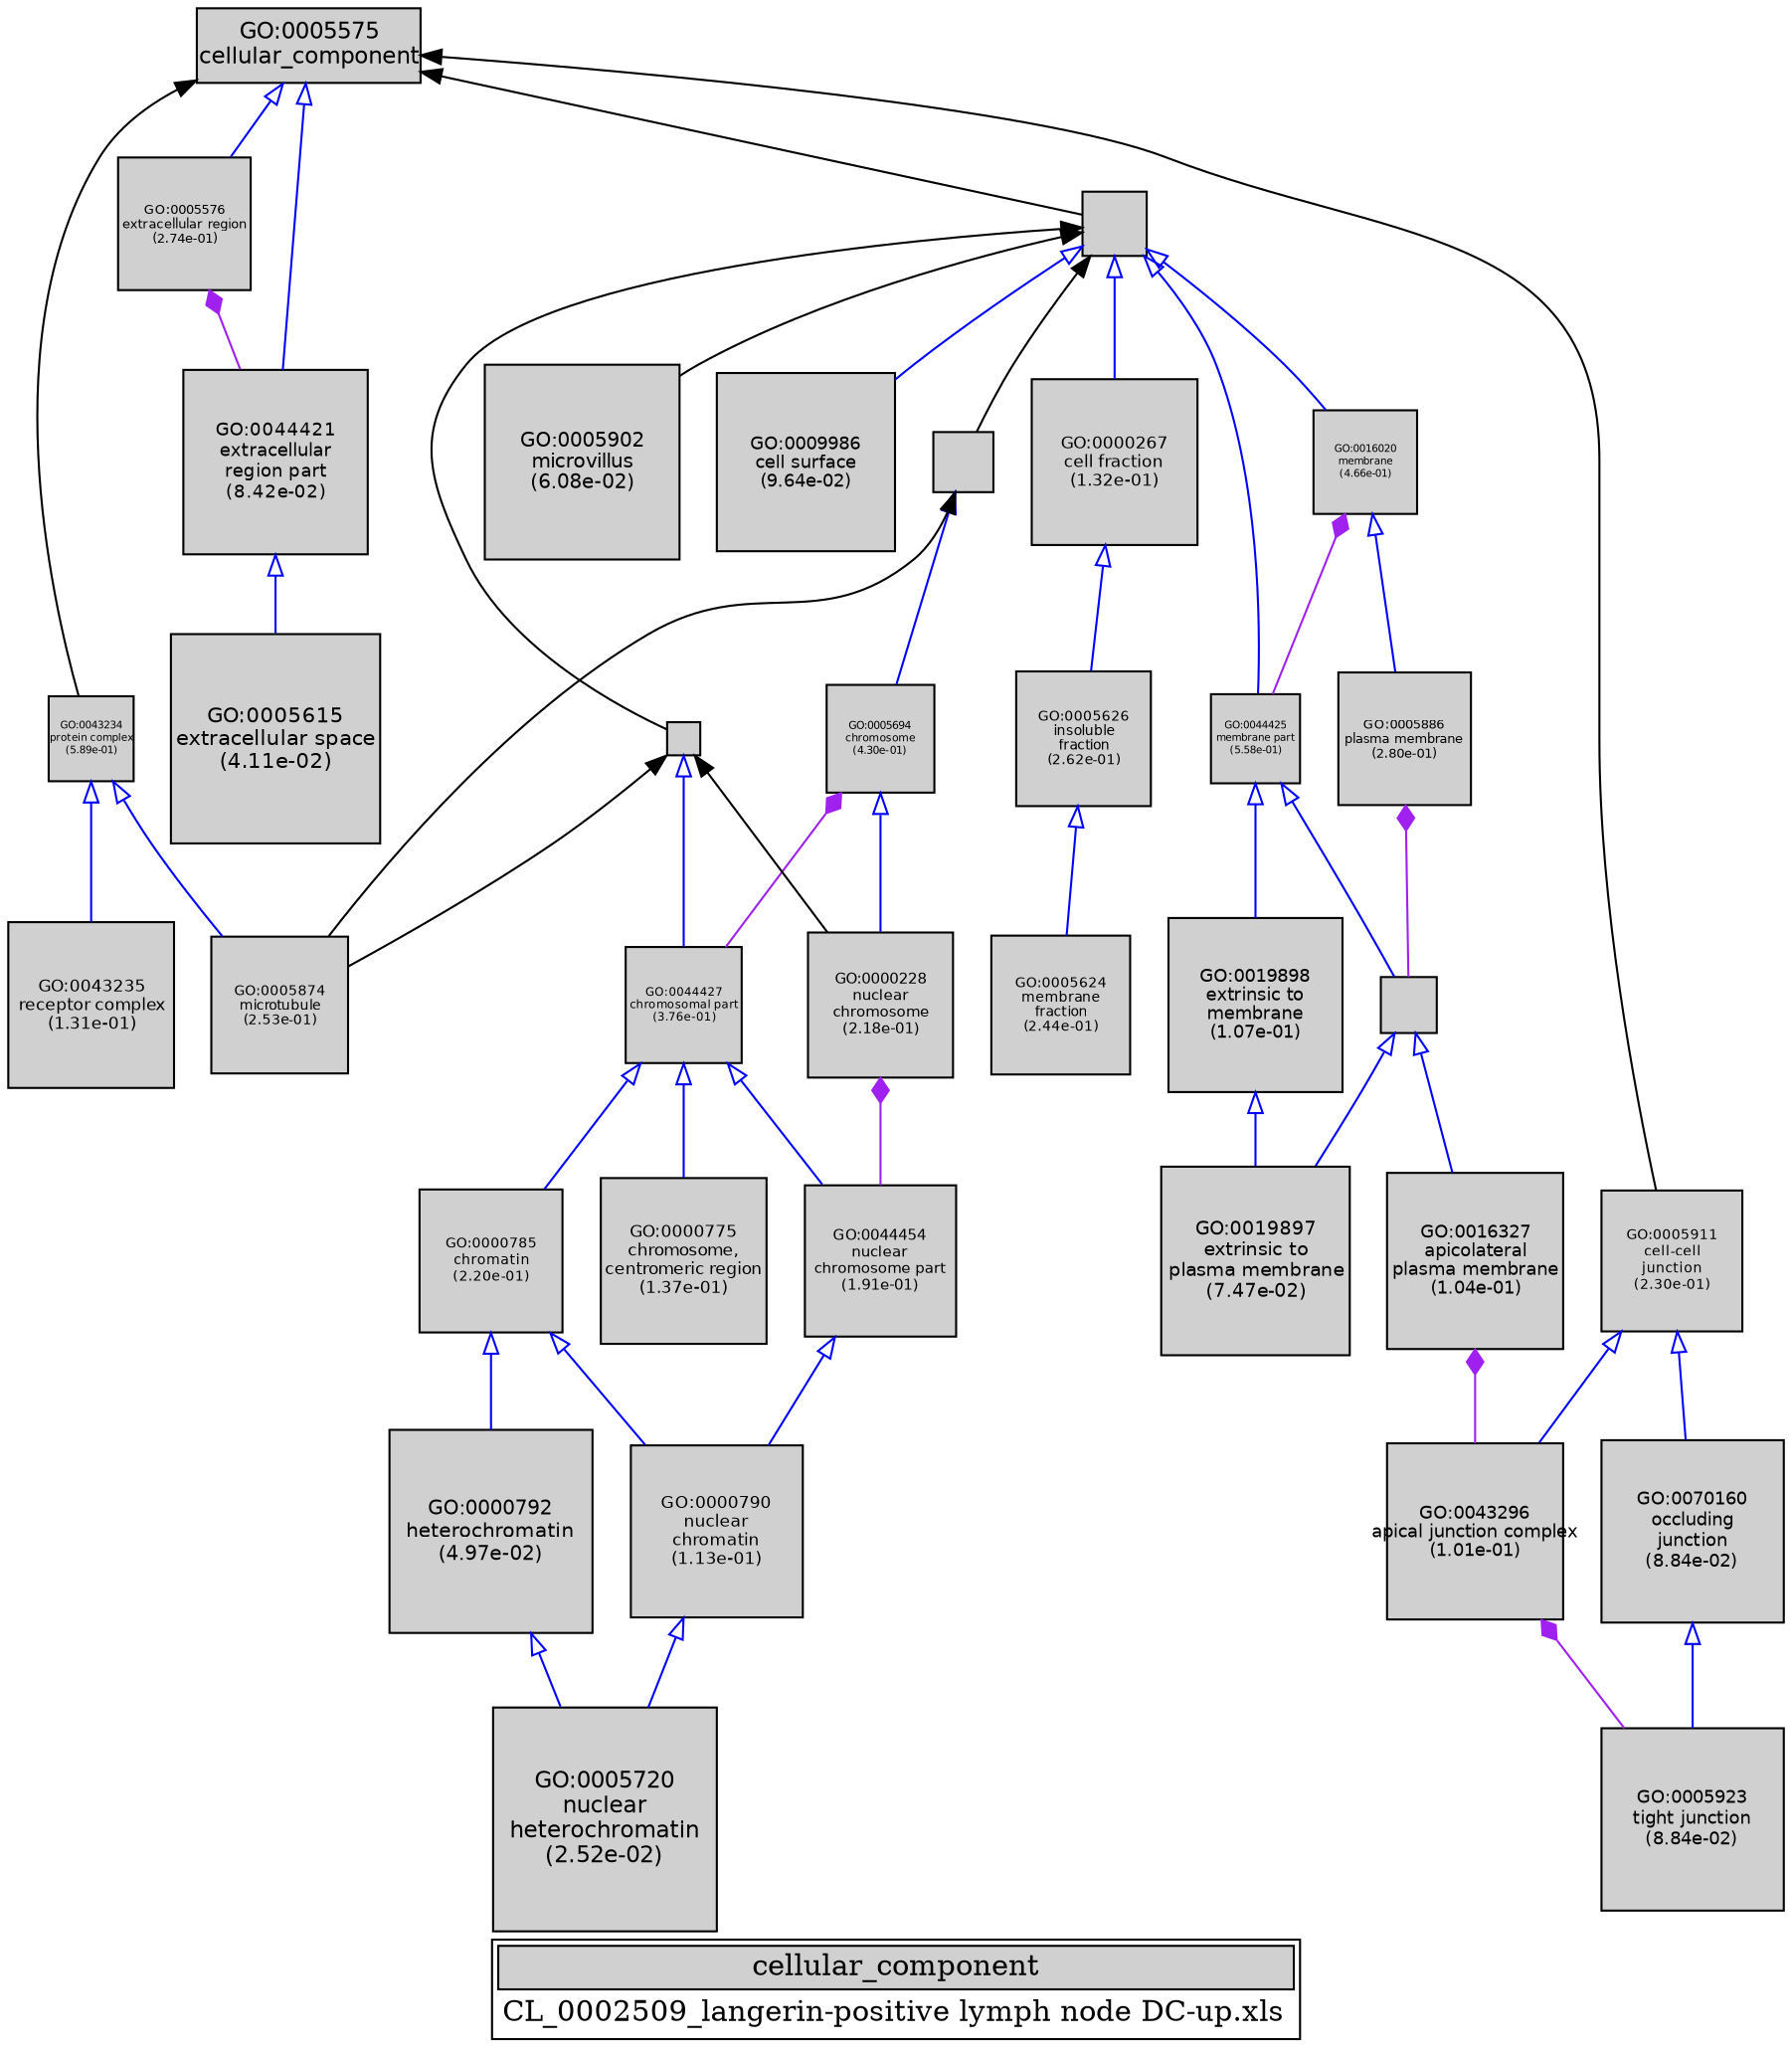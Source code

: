 digraph "cellular_component" {
graph [ bgcolor = "#FFFFFF", label = <<TABLE COLOR="black" BGCOLOR="white"><TR><TD COLSPAN="2" BGCOLOR="#D0D0D0"><FONT COLOR="black">cellular_component</FONT></TD></TR><TR><TD BORDER="0">CL_0002509_langerin-positive lymph node DC-up.xls</TD></TR></TABLE>> ];
node [ fontname = "Helvetica" ];

subgraph "nodes" {

node [ style = "filled", fixedsize = "true", width = 1, shape = "box", fontsize = 9, fillcolor = "#D0D0D0", fontcolor = "black", color = "black" ];

"GO:0000785" [ URL = "#GO:0000785", label = <<TABLE BORDER="0"><TR><TD>GO:0000785<BR/>chromatin<BR/>(2.20e-01)</TD></TR></TABLE>>, width = 0.964288020885, shape = "box", fontsize = 6.94287375037, height = 0.964288020885 ];
"GO:0005720" [ URL = "#GO:0005720", label = <<TABLE BORDER="0"><TR><TD>GO:0005720<BR/>nuclear<BR/>heterochromatin<BR/>(2.52e-02)</TD></TR></TABLE>>, width = 1.5, shape = "box", fontsize = 10.8, height = 1.5 ];
"GO:0005694" [ URL = "#GO:0005694", label = <<TABLE BORDER="0"><TR><TD>GO:0005694<BR/>chromosome<BR/>(4.30e-01)</TD></TR></TABLE>>, width = 0.722955515578, shape = "box", fontsize = 5.20527971216, height = 0.722955515578 ];
"GO:0000790" [ URL = "#GO:0000790", label = <<TABLE BORDER="0"><TR><TD>GO:0000790<BR/>nuclear<BR/>chromatin<BR/>(1.13e-01)</TD></TR></TABLE>>, width = 1.15515623065, shape = "box", fontsize = 8.31712486068, height = 1.15515623065 ];
"GO:0044446" [ URL = "#GO:0044446", label = "", width = 0.21697303096, shape = "box", height = 0.21697303096 ];
"GO:0005902" [ URL = "#GO:0005902", label = <<TABLE BORDER="0"><TR><TD>GO:0005902<BR/>microvillus<BR/>(6.08e-02)</TD></TR></TABLE>>, width = 1.30898728873, shape = "box", fontsize = 9.42470847886, height = 1.30898728873 ];
"GO:0044459" [ URL = "#GO:0044459", label = "", width = 0.371145689591, shape = "box", height = 0.371145689591 ];
"GO:0005886" [ URL = "#GO:0005886", label = <<TABLE BORDER="0"><TR><TD>GO:0005886<BR/>plasma membrane<BR/>(2.80e-01)</TD></TR></TABLE>>, width = 0.885493500756, shape = "box", fontsize = 6.37555320545, height = 0.885493500756 ];
"GO:0000792" [ URL = "#GO:0000792", label = <<TABLE BORDER="0"><TR><TD>GO:0000792<BR/>heterochromatin<BR/>(4.97e-02)</TD></TR></TABLE>>, width = 1.35485692349, shape = "box", fontsize = 9.75496984916, height = 1.35485692349 ];
"GO:0019898" [ URL = "#GO:0019898", label = <<TABLE BORDER="0"><TR><TD>GO:0019898<BR/>extrinsic to<BR/>membrane<BR/>(1.07e-01)</TD></TR></TABLE>>, width = 1.17097716133, shape = "box", fontsize = 8.43103556161, height = 1.17097716133 ];
"GO:0005575" [ URL = "#GO:0005575", label = <<TABLE BORDER="0"><TR><TD>GO:0005575<BR/>cellular_component</TD></TR></TABLE>>, width = 1.5, shape = "box", fontsize = 10.8 ];
"GO:0005626" [ URL = "#GO:0005626", label = <<TABLE BORDER="0"><TR><TD>GO:0005626<BR/>insoluble<BR/>fraction<BR/>(2.62e-01)</TD></TR></TABLE>>, width = 0.90857835553, shape = "box", fontsize = 6.54176415981, height = 0.90857835553 ];
"GO:0043296" [ URL = "#GO:0043296", label = <<TABLE BORDER="0"><TR><TD>GO:0043296<BR/>apical junction complex<BR/>(1.01e-01)</TD></TR></TABLE>>, width = 1.18525618271, shape = "box", fontsize = 8.53384451551, height = 1.18525618271 ];
"GO:0009986" [ URL = "#GO:0009986", label = <<TABLE BORDER="0"><TR><TD>GO:0009986<BR/>cell surface<BR/>(9.64e-02)</TD></TR></TABLE>>, width = 1.19714962387, shape = "box", fontsize = 8.61947729187, height = 1.19714962387 ];
"GO:0070160" [ URL = "#GO:0070160", label = <<TABLE BORDER="0"><TR><TD>GO:0070160<BR/>occluding<BR/>junction<BR/>(8.84e-02)</TD></TR></TABLE>>, width = 1.21886813229, shape = "box", fontsize = 8.77585055247, height = 1.21886813229 ];
"GO:0044454" [ URL = "#GO:0044454", label = <<TABLE BORDER="0"><TR><TD>GO:0044454<BR/>nuclear<BR/>chromosome part<BR/>(1.91e-01)</TD></TR></TABLE>>, width = 1.00921946613, shape = "box", fontsize = 7.26638015617, height = 1.00921946613 ];
"GO:0019897" [ URL = "#GO:0019897", label = <<TABLE BORDER="0"><TR><TD>GO:0019897<BR/>extrinsic to<BR/>plasma membrane<BR/>(7.47e-02)</TD></TR></TABLE>>, width = 1.2602184445, shape = "box", fontsize = 9.07357280037, height = 1.2602184445 ];
"GO:0000775" [ URL = "#GO:0000775", label = <<TABLE BORDER="0"><TR><TD>GO:0000775<BR/>chromosome,<BR/>centromeric region<BR/>(1.37e-01)</TD></TR></TABLE>>, width = 1.10466525577, shape = "box", fontsize = 7.95358984152, height = 1.10466525577 ];
"GO:0005874" [ URL = "#GO:0005874", label = <<TABLE BORDER="0"><TR><TD>GO:0005874<BR/>microtubule<BR/>(2.53e-01)</TD></TR></TABLE>>, width = 0.919366366447, shape = "box", fontsize = 6.61943783842, height = 0.919366366447 ];
"GO:0016327" [ URL = "#GO:0016327", label = <<TABLE BORDER="0"><TR><TD>GO:0016327<BR/>apicolateral<BR/>plasma membrane<BR/>(1.04e-01)</TD></TR></TABLE>>, width = 1.17802882959, shape = "box", fontsize = 8.48180757304, height = 1.17802882959 ];
"GO:0043234" [ URL = "#GO:0043234", label = <<TABLE BORDER="0"><TR><TD>GO:0043234<BR/>protein complex<BR/>(5.89e-01)</TD></TR></TABLE>>, width = 0.576207083364, shape = "box", fontsize = 5.0, height = 0.576207083364 ];
"GO:0044425" [ URL = "#GO:0044425", label = <<TABLE BORDER="0"><TR><TD>GO:0044425<BR/>membrane part<BR/>(5.58e-01)</TD></TR></TABLE>>, width = 0.603809378642, shape = "box", fontsize = 5.0, height = 0.603809378642 ];
"GO:0000228" [ URL = "#GO:0000228", label = <<TABLE BORDER="0"><TR><TD>GO:0000228<BR/>nuclear<BR/>chromosome<BR/>(2.18e-01)</TD></TR></TABLE>>, width = 0.96791010529, shape = "box", fontsize = 6.96895275809, height = 0.96791010529 ];
"GO:0016020" [ URL = "#GO:0016020", label = <<TABLE BORDER="0"><TR><TD>GO:0016020<BR/>membrane<BR/>(4.66e-01)</TD></TR></TABLE>>, width = 0.689025122694, shape = "box", fontsize = 5.0, height = 0.689025122694 ];
"GO:0005576" [ URL = "#GO:0005576", label = <<TABLE BORDER="0"><TR><TD>GO:0005576<BR/>extracellular region<BR/>(2.74e-01)</TD></TR></TABLE>>, width = 0.892871040008, shape = "box", fontsize = 6.42867148806, height = 0.892871040008 ];
"GO:0044421" [ URL = "#GO:0044421", label = <<TABLE BORDER="0"><TR><TD>GO:0044421<BR/>extracellular<BR/>region part<BR/>(8.42e-02)</TD></TR></TABLE>>, width = 1.23104886688, shape = "box", fontsize = 8.86355184152, height = 1.23104886688 ];
"GO:0043235" [ URL = "#GO:0043235", label = <<TABLE BORDER="0"><TR><TD>GO:0043235<BR/>receptor complex<BR/>(1.31e-01)</TD></TR></TABLE>>, width = 1.11603449653, shape = "box", fontsize = 8.03544837499, height = 1.11603449653 ];
"GO:0044427" [ URL = "#GO:0044427", label = <<TABLE BORDER="0"><TR><TD>GO:0044427<BR/>chromosomal part<BR/>(3.76e-01)</TD></TR></TABLE>>, width = 0.777416730745, shape = "box", fontsize = 5.59740046136, height = 0.777416730745 ];
"GO:0005911" [ URL = "#GO:0005911", label = <<TABLE BORDER="0"><TR><TD>GO:0005911<BR/>cell-cell<BR/>junction<BR/>(2.30e-01)</TD></TR></TABLE>>, width = 0.951330947724, shape = "box", fontsize = 6.84958282361, height = 0.951330947724 ];
"GO:0005615" [ URL = "#GO:0005615", label = <<TABLE BORDER="0"><TR><TD>GO:0005615<BR/>extracellular space<BR/>(4.11e-02)</TD></TR></TABLE>>, width = 1.39709757278, shape = "box", fontsize = 10.059102524, height = 1.39709757278 ];
"GO:0005624" [ URL = "#GO:0005624", label = <<TABLE BORDER="0"><TR><TD>GO:0005624<BR/>membrane<BR/>fraction<BR/>(2.44e-01)</TD></TR></TABLE>>, width = 0.931663970983, shape = "box", fontsize = 6.70798059108, height = 0.931663970983 ];
"GO:0043232" [ URL = "#GO:0043232", label = "", width = 0.401051649983, shape = "box", height = 0.401051649983 ];
"GO:0000267" [ URL = "#GO:0000267", label = <<TABLE BORDER="0"><TR><TD>GO:0000267<BR/>cell fraction<BR/>(1.32e-01)</TD></TR></TABLE>>, width = 1.11343225668, shape = "box", fontsize = 8.01671224807, height = 1.11343225668 ];
"GO:0005923" [ URL = "#GO:0005923", label = <<TABLE BORDER="0"><TR><TD>GO:0005923<BR/>tight junction<BR/>(8.84e-02)</TD></TR></TABLE>>, width = 1.21886813229, shape = "box", fontsize = 8.77585055247, height = 1.21886813229 ];
"GO:0044464" [ URL = "#GO:0044464", label = "", width = 0.435397653564, shape = "box", height = 0.435397653564 ];
}
subgraph "edges" {


edge [ dir = "back", weight = 1 ];
subgraph "regulates" {


edge [ color = "cyan", arrowtail = "none" ];
subgraph "positive" {


edge [ color = "green", arrowtail = "vee" ];
}
subgraph "negative" {


edge [ color = "red", arrowtail = "tee" ];
}
}
subgraph "part_of" {


edge [ color = "purple", arrowtail = "diamond", weight = 2.5 ];
"GO:0043296" -> "GO:0005923";
"GO:0016327" -> "GO:0043296";
"GO:0005886" -> "GO:0044459";
"GO:0000228" -> "GO:0044454";
"GO:0005694" -> "GO:0044427";
"GO:0005576" -> "GO:0044421";
"GO:0016020" -> "GO:0044425";
}
subgraph "is_a" {


edge [ color = "blue", arrowtail = "empty", weight = 5.0 ];
"GO:0043234" -> "GO:0005874";
"GO:0005694" -> "GO:0000228";
"GO:0044427" -> "GO:0044454";
"GO:0044427" -> "GO:0000785";
"GO:0044464" -> "GO:0016020";
"GO:0005911" -> "GO:0070160";
"GO:0005911" -> "GO:0043296";
"GO:0044464" -> "GO:0009986";
"GO:0005575" -> "GO:0044421";
"GO:0044421" -> "GO:0005615";
"GO:0000785" -> "GO:0000792";
"GO:0044464" -> "GO:0044425";
"GO:0044459" -> "GO:0016327";
"GO:0016020" -> "GO:0005886";
"GO:0044459" -> "GO:0019897";
"GO:0005626" -> "GO:0005624";
"GO:0000790" -> "GO:0005720";
"GO:0019898" -> "GO:0019897";
"GO:0044464" -> "GO:0000267";
"GO:0044425" -> "GO:0019898";
"GO:0043234" -> "GO:0043235";
"GO:0044427" -> "GO:0000775";
"GO:0044425" -> "GO:0044459";
"GO:0044446" -> "GO:0044427";
"GO:0000267" -> "GO:0005626";
"GO:0005575" -> "GO:0005576";
"GO:0044454" -> "GO:0000790";
"GO:0000792" -> "GO:0005720";
"GO:0043232" -> "GO:0005694";
"GO:0000785" -> "GO:0000790";
"GO:0070160" -> "GO:0005923";
}
"GO:0005575" -> "GO:0005911";
"GO:0043232" -> "GO:0005874";
"GO:0044464" -> "GO:0043232";
"GO:0005575" -> "GO:0043234";
"GO:0044464" -> "GO:0005902";
"GO:0044446" -> "GO:0000228";
"GO:0005575" -> "GO:0044464";
"GO:0044446" -> "GO:0005874";
"GO:0044464" -> "GO:0044446";
}
}
